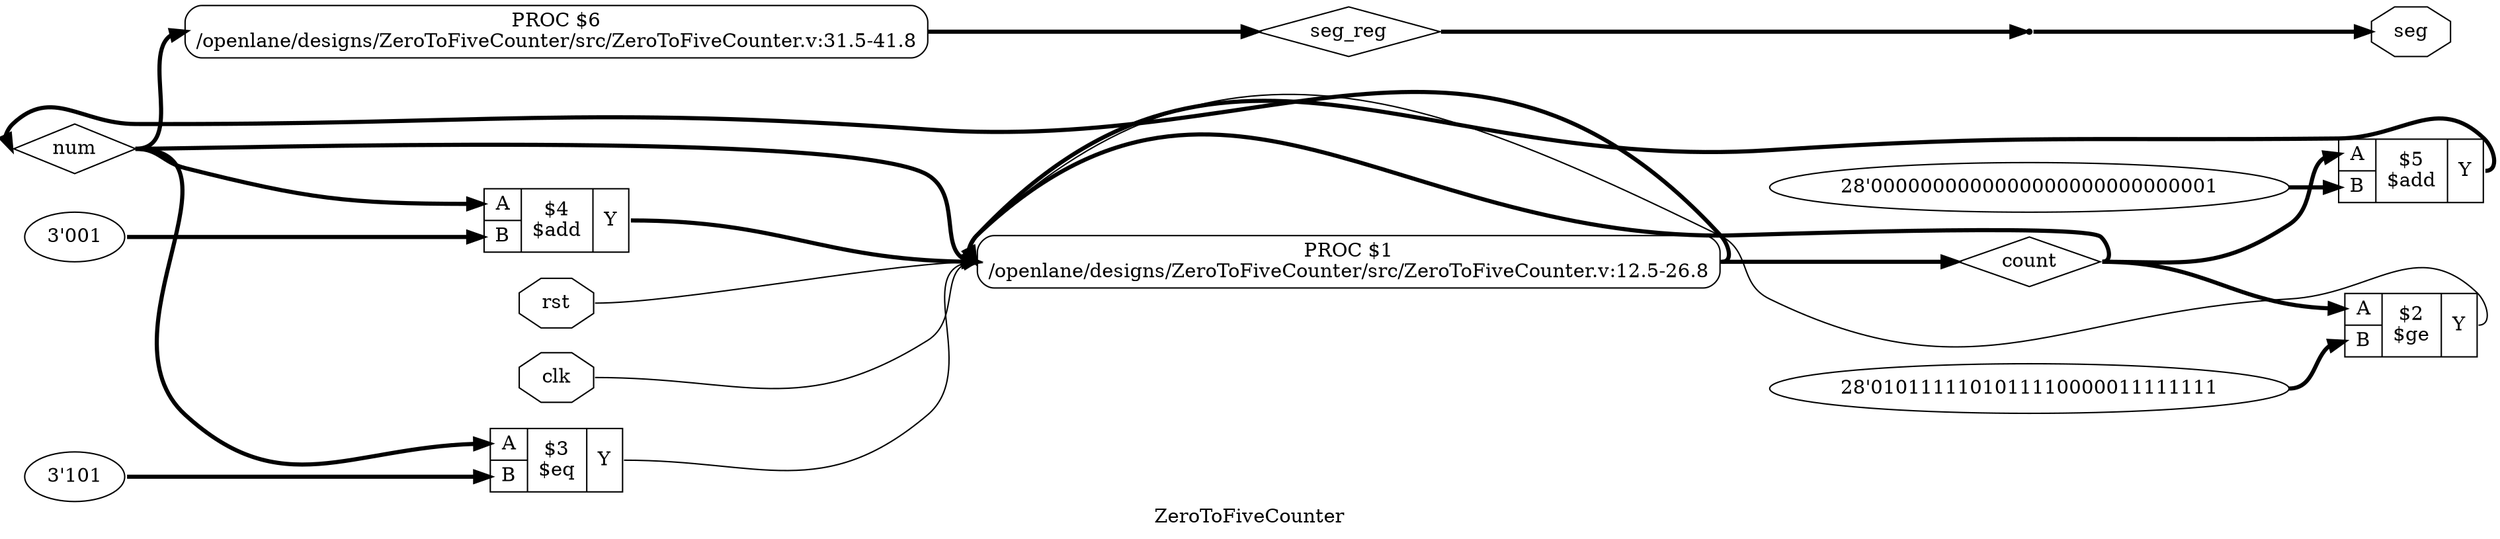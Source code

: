 digraph "ZeroToFiveCounter" {
label="ZeroToFiveCounter";
rankdir="LR";
remincross=true;
n9 [ shape=diamond, label="seg_reg", color="black", fontcolor="black" ];
n10 [ shape=diamond, label="num", color="black", fontcolor="black" ];
n11 [ shape=diamond, label="count", color="black", fontcolor="black" ];
n12 [ shape=octagon, label="seg", color="black", fontcolor="black" ];
n13 [ shape=octagon, label="rst", color="black", fontcolor="black" ];
n14 [ shape=octagon, label="clk", color="black", fontcolor="black" ];
v0 [ label="28'0000000000000000000000000001" ];
c18 [ shape=record, label="{{<p15> A|<p16> B}|$5\n$add|{<p17> Y}}",  ];
v1 [ label="3'001" ];
c19 [ shape=record, label="{{<p15> A|<p16> B}|$4\n$add|{<p17> Y}}",  ];
v2 [ label="3'101" ];
c20 [ shape=record, label="{{<p15> A|<p16> B}|$3\n$eq|{<p17> Y}}",  ];
v3 [ label="28'0101111101011110000011111111" ];
c21 [ shape=record, label="{{<p15> A|<p16> B}|$2\n$ge|{<p17> Y}}",  ];
p4 [shape=box, style=rounded, label="PROC $6\n/openlane/designs/ZeroToFiveCounter/src/ZeroToFiveCounter.v:31.5-41.8", ];
p5 [shape=box, style=rounded, label="PROC $1\n/openlane/designs/ZeroToFiveCounter/src/ZeroToFiveCounter.v:12.5-26.8", ];
x6 [shape=point, ];
p5:e -> n10:w [color="black", fontcolor="black", style="setlinewidth(3)", label=""];
n10:e -> c19:p15:w [color="black", fontcolor="black", style="setlinewidth(3)", label=""];
n10:e -> c20:p15:w [color="black", fontcolor="black", style="setlinewidth(3)", label=""];
n10:e -> p4:w [color="black", fontcolor="black", style="setlinewidth(3)", label=""];
n10:e -> p5:w [color="black", fontcolor="black", style="setlinewidth(3)", label=""];
p5:e -> n11:w [color="black", fontcolor="black", style="setlinewidth(3)", label=""];
n11:e -> c18:p15:w [color="black", fontcolor="black", style="setlinewidth(3)", label=""];
n11:e -> c21:p15:w [color="black", fontcolor="black", style="setlinewidth(3)", label=""];
n11:e -> p5:w [color="black", fontcolor="black", style="setlinewidth(3)", label=""];
x6:e -> n12:w [color="black", fontcolor="black", style="setlinewidth(3)", label=""];
n13:e -> p5:w [color="black", fontcolor="black", label=""];
n14:e -> p5:w [color="black", fontcolor="black", label=""];
c18:p17:e -> p5:w [color="black", fontcolor="black", style="setlinewidth(3)", label=""];
c19:p17:e -> p5:w [color="black", fontcolor="black", style="setlinewidth(3)", label=""];
c20:p17:e -> p5:w [color="black", fontcolor="black", label=""];
c21:p17:e -> p5:w [color="black", fontcolor="black", label=""];
p4:e -> n9:w [color="black", fontcolor="black", style="setlinewidth(3)", label=""];
n9:e -> x6:w [color="black", fontcolor="black", style="setlinewidth(3)", label=""];
v0:e -> c18:p16:w [color="black", fontcolor="black", style="setlinewidth(3)", label=""];
v1:e -> c19:p16:w [color="black", fontcolor="black", style="setlinewidth(3)", label=""];
v2:e -> c20:p16:w [color="black", fontcolor="black", style="setlinewidth(3)", label=""];
v3:e -> c21:p16:w [color="black", fontcolor="black", style="setlinewidth(3)", label=""];
}
